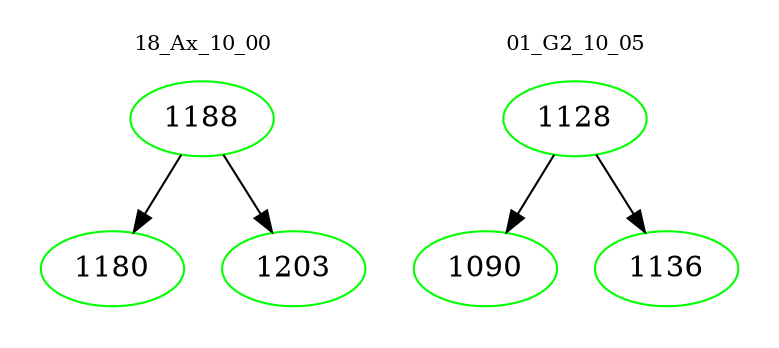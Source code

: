 digraph{
subgraph cluster_0 {
color = white
label = "18_Ax_10_00";
fontsize=10;
T0_1188 [label="1188", color="green"]
T0_1188 -> T0_1180 [color="black"]
T0_1180 [label="1180", color="green"]
T0_1188 -> T0_1203 [color="black"]
T0_1203 [label="1203", color="green"]
}
subgraph cluster_1 {
color = white
label = "01_G2_10_05";
fontsize=10;
T1_1128 [label="1128", color="green"]
T1_1128 -> T1_1090 [color="black"]
T1_1090 [label="1090", color="green"]
T1_1128 -> T1_1136 [color="black"]
T1_1136 [label="1136", color="green"]
}
}
